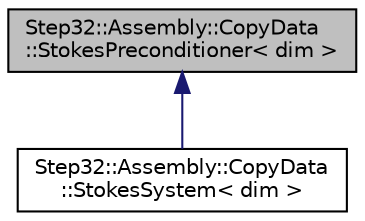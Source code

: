 digraph "Step32::Assembly::CopyData::StokesPreconditioner&lt; dim &gt;"
{
 // LATEX_PDF_SIZE
  edge [fontname="Helvetica",fontsize="10",labelfontname="Helvetica",labelfontsize="10"];
  node [fontname="Helvetica",fontsize="10",shape=record];
  Node1 [label="Step32::Assembly::CopyData\l::StokesPreconditioner\< dim \>",height=0.2,width=0.4,color="black", fillcolor="grey75", style="filled", fontcolor="black",tooltip=" "];
  Node1 -> Node2 [dir="back",color="midnightblue",fontsize="10",style="solid",fontname="Helvetica"];
  Node2 [label="Step32::Assembly::CopyData\l::StokesSystem\< dim \>",height=0.2,width=0.4,color="black", fillcolor="white", style="filled",URL="$structStep32_1_1Assembly_1_1CopyData_1_1StokesSystem.html",tooltip=" "];
}
